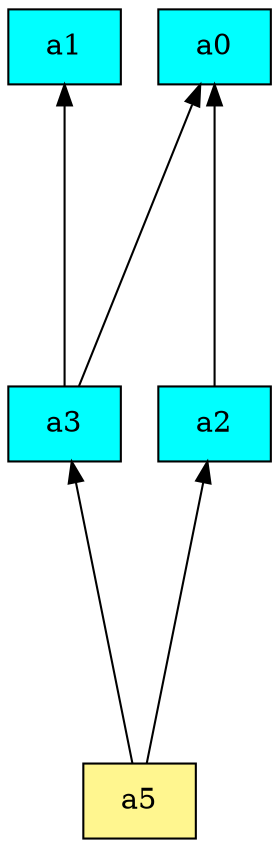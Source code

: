 digraph G {
rankdir=BT;ranksep="2.0";
"a1" [shape=record,fillcolor=cyan,style=filled,label="{a1}"];
"a3" [shape=record,fillcolor=cyan,style=filled,label="{a3}"];
"a5" [shape=record,fillcolor=khaki1,style=filled,label="{a5}"];
"a0" [shape=record,fillcolor=cyan,style=filled,label="{a0}"];
"a2" [shape=record,fillcolor=cyan,style=filled,label="{a2}"];
"a3" -> "a1"
"a3" -> "a0"
"a5" -> "a3"
"a5" -> "a2"
"a2" -> "a0"
}